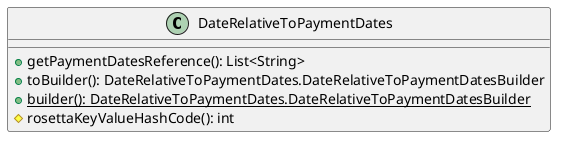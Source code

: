 @startuml

    class DateRelativeToPaymentDates [[DateRelativeToPaymentDates.html]] {
        +getPaymentDatesReference(): List<String>
        +toBuilder(): DateRelativeToPaymentDates.DateRelativeToPaymentDatesBuilder
        {static} +builder(): DateRelativeToPaymentDates.DateRelativeToPaymentDatesBuilder
        #rosettaKeyValueHashCode(): int
    }

@enduml
